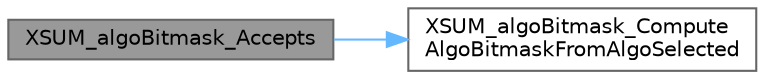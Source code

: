 digraph "XSUM_algoBitmask_Accepts"
{
 // LATEX_PDF_SIZE
  bgcolor="transparent";
  edge [fontname=Helvetica,fontsize=10,labelfontname=Helvetica,labelfontsize=10];
  node [fontname=Helvetica,fontsize=10,shape=box,height=0.2,width=0.4];
  rankdir="LR";
  Node1 [id="Node000001",label="XSUM_algoBitmask_Accepts",height=0.2,width=0.4,color="gray40", fillcolor="grey60", style="filled", fontcolor="black",tooltip=" "];
  Node1 -> Node2 [id="edge1_Node000001_Node000002",color="steelblue1",style="solid",tooltip=" "];
  Node2 [id="Node000002",label="XSUM_algoBitmask_Compute\lAlgoBitmaskFromAlgoSelected",height=0.2,width=0.4,color="grey40", fillcolor="white", style="filled",URL="$xxhsum_8c.html#ab0fcb08fd6f3bdbbc8991c04a73c590b",tooltip=" "];
}
